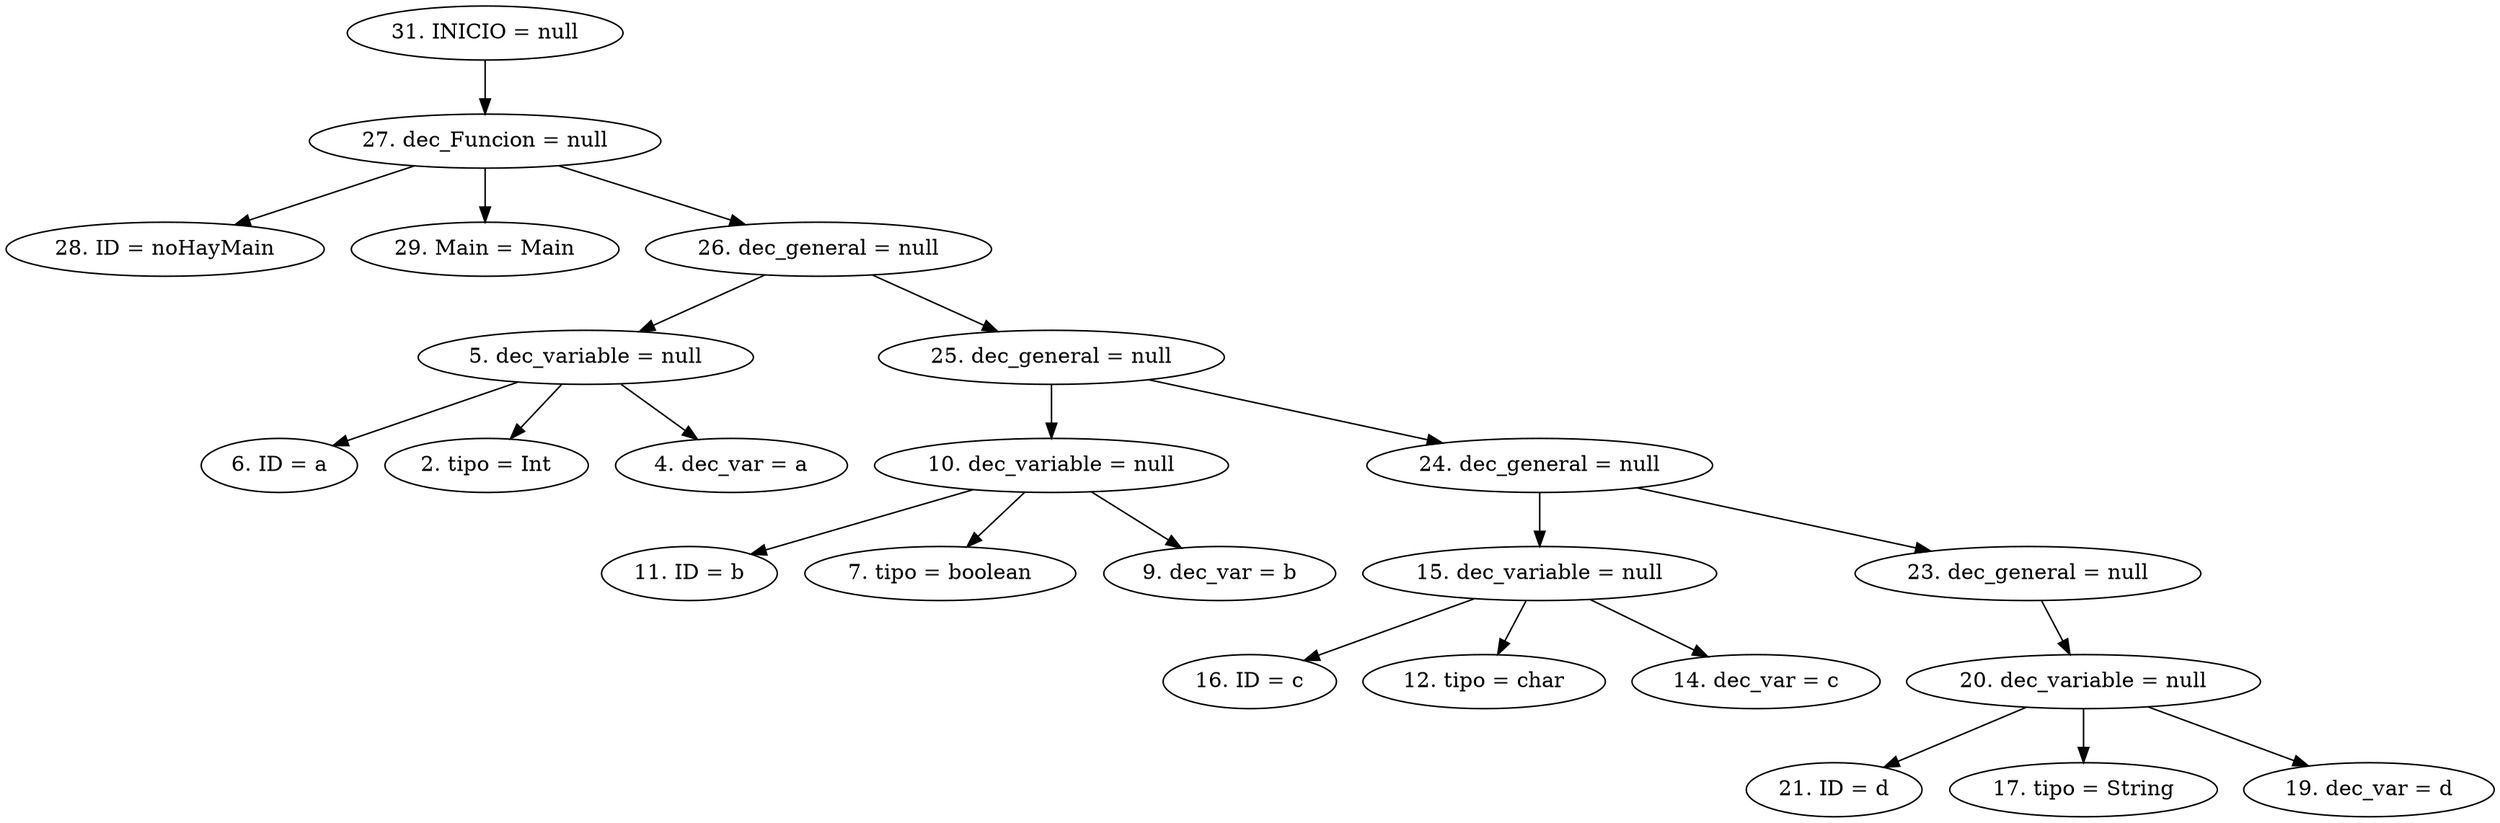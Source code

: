 digraph G {
"31. INICIO = null"->"27. dec_Funcion = null"
"27. dec_Funcion = null"->"28. ID = noHayMain"
"27. dec_Funcion = null"->"29. Main = Main"
"27. dec_Funcion = null"->"26. dec_general = null"
"26. dec_general = null"->"5. dec_variable = null"
"5. dec_variable = null"->"6. ID = a"
"5. dec_variable = null"->"2. tipo = Int"
"5. dec_variable = null"->"4. dec_var = a"
"26. dec_general = null"->"25. dec_general = null"
"25. dec_general = null"->"10. dec_variable = null"
"10. dec_variable = null"->"11. ID = b"
"10. dec_variable = null"->"7. tipo = boolean"
"10. dec_variable = null"->"9. dec_var = b"
"25. dec_general = null"->"24. dec_general = null"
"24. dec_general = null"->"15. dec_variable = null"
"15. dec_variable = null"->"16. ID = c"
"15. dec_variable = null"->"12. tipo = char"
"15. dec_variable = null"->"14. dec_var = c"
"24. dec_general = null"->"23. dec_general = null"
"23. dec_general = null"->"20. dec_variable = null"
"20. dec_variable = null"->"21. ID = d"
"20. dec_variable = null"->"17. tipo = String"
"20. dec_variable = null"->"19. dec_var = d"


}
